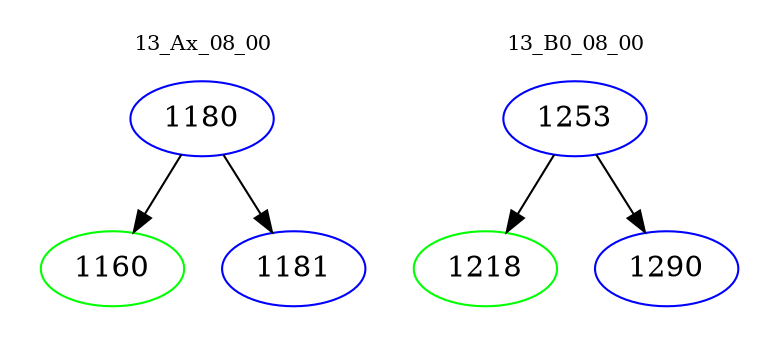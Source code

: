 digraph{
subgraph cluster_0 {
color = white
label = "13_Ax_08_00";
fontsize=10;
T0_1180 [label="1180", color="blue"]
T0_1180 -> T0_1160 [color="black"]
T0_1160 [label="1160", color="green"]
T0_1180 -> T0_1181 [color="black"]
T0_1181 [label="1181", color="blue"]
}
subgraph cluster_1 {
color = white
label = "13_B0_08_00";
fontsize=10;
T1_1253 [label="1253", color="blue"]
T1_1253 -> T1_1218 [color="black"]
T1_1218 [label="1218", color="green"]
T1_1253 -> T1_1290 [color="black"]
T1_1290 [label="1290", color="blue"]
}
}
